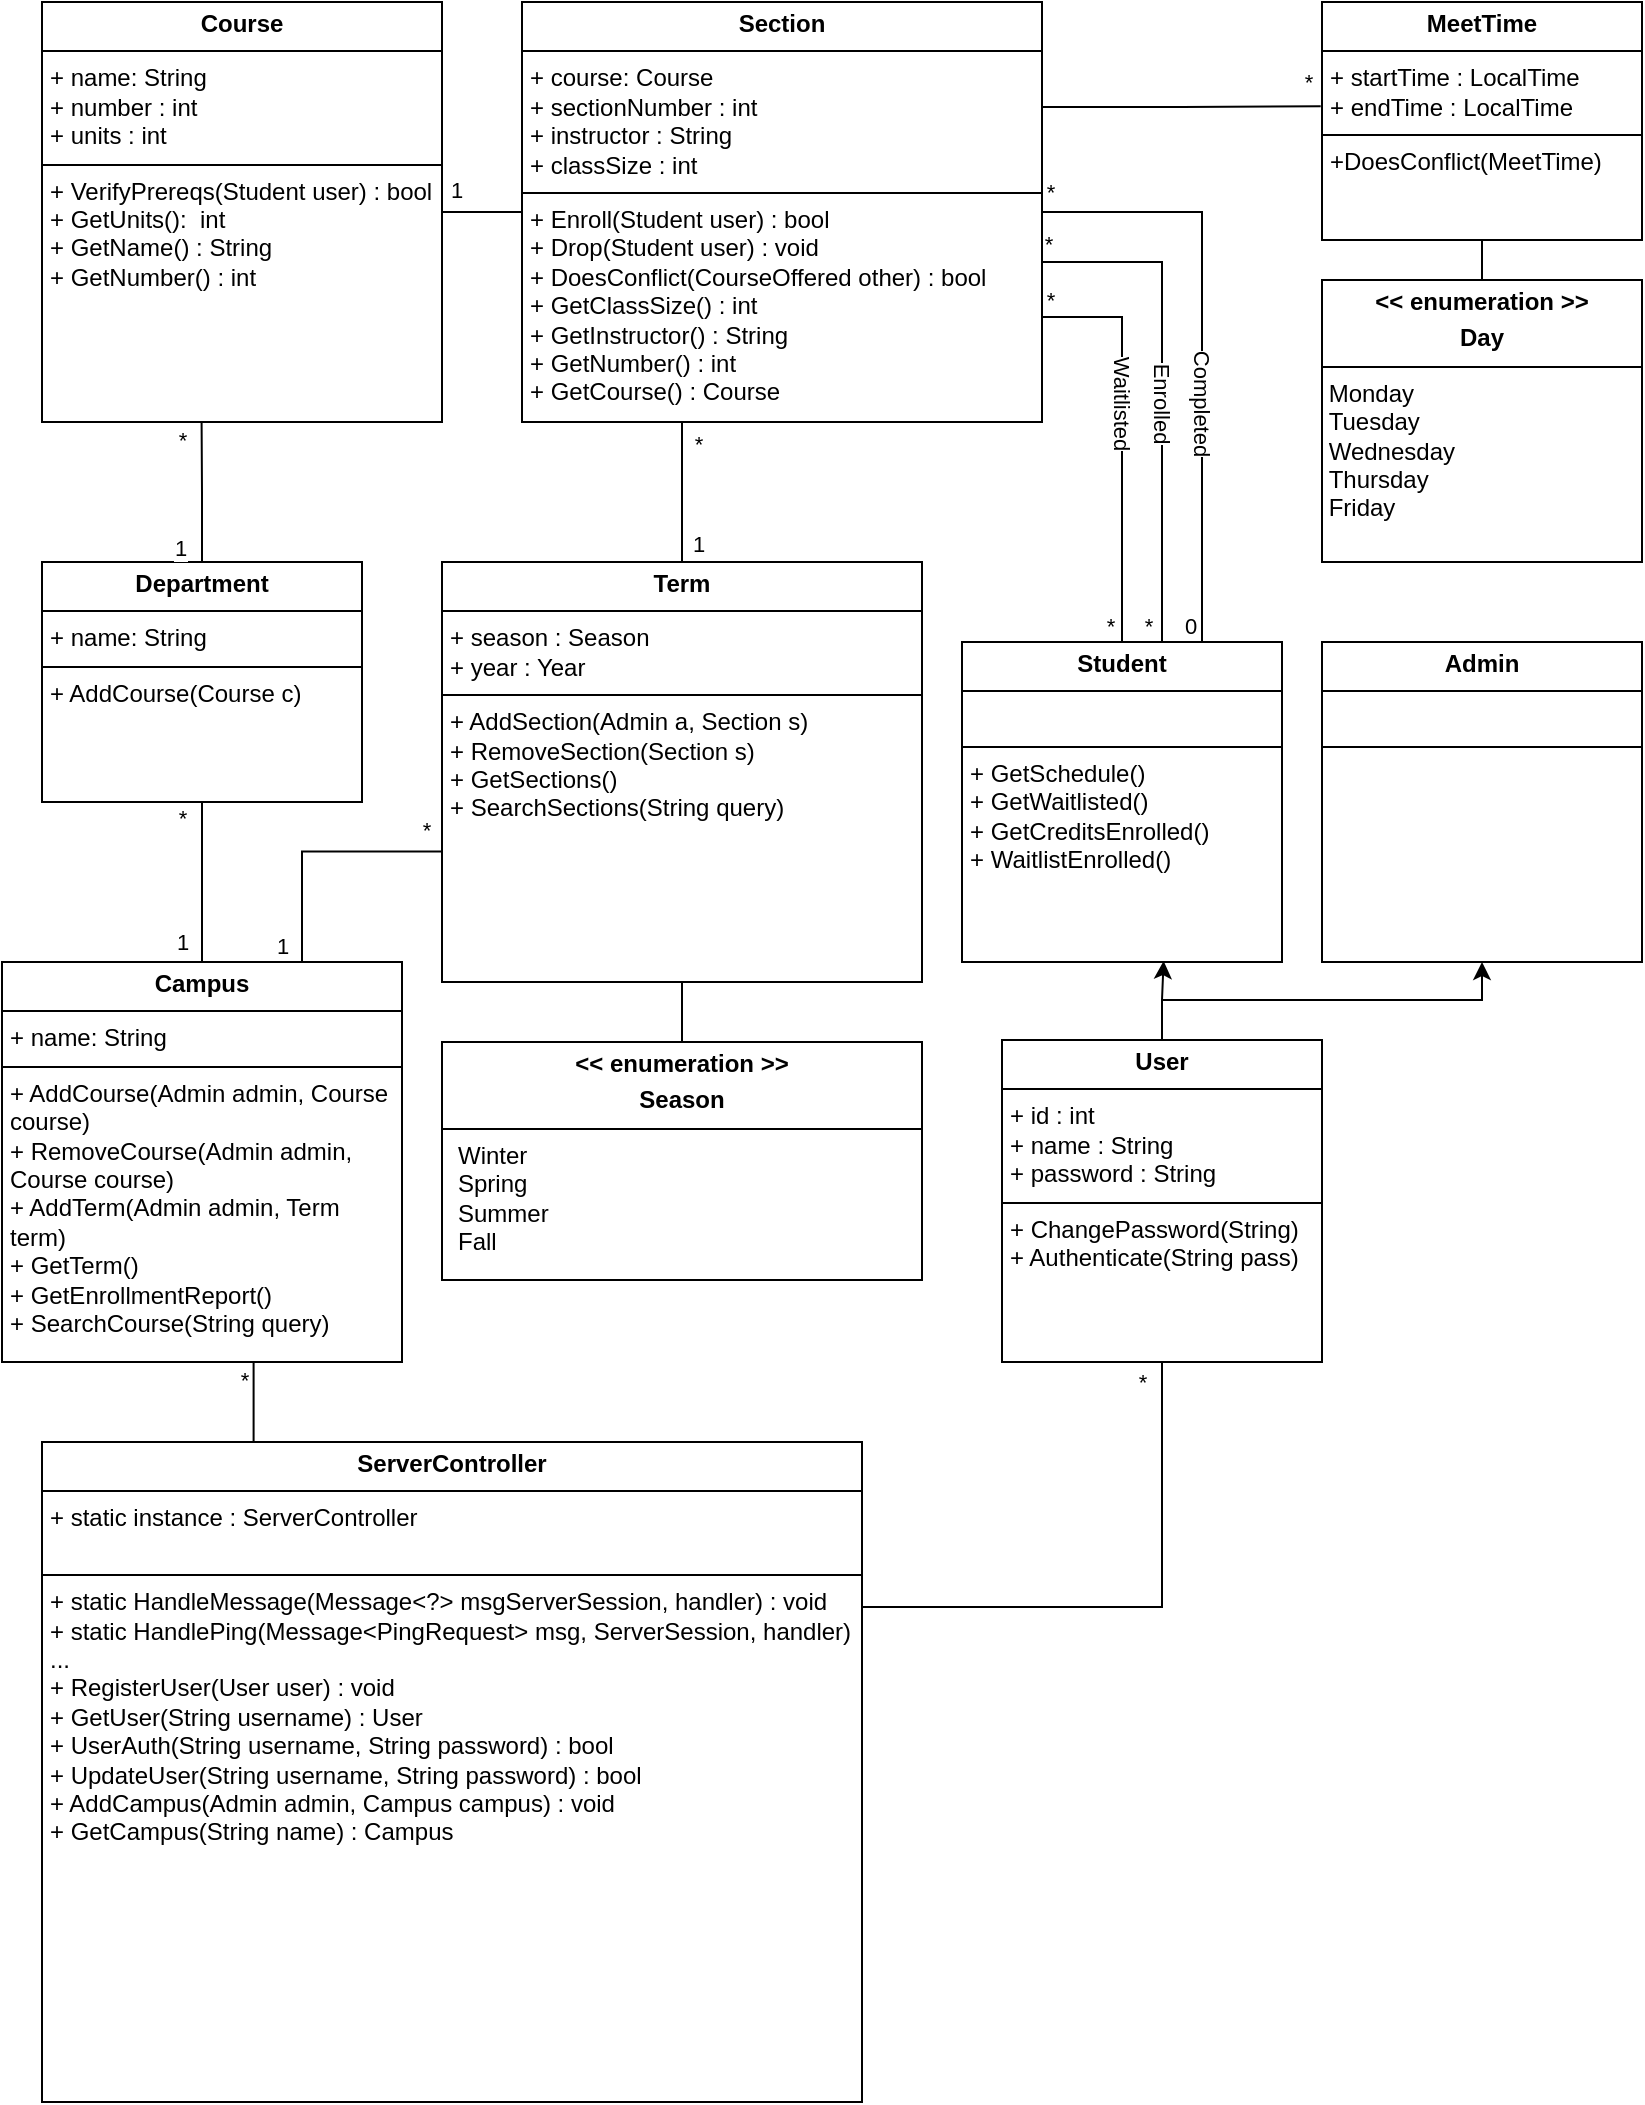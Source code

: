 <mxfile version="28.2.8">
  <diagram name="Page-1" id="HI9g6YGwEjIJkqyieLBX">
    <mxGraphModel dx="1649" dy="888" grid="1" gridSize="10" guides="1" tooltips="1" connect="1" arrows="1" fold="1" page="1" pageScale="1" pageWidth="850" pageHeight="1100" math="0" shadow="0">
      <root>
        <mxCell id="0" />
        <mxCell id="1" parent="0" />
        <mxCell id="HBsslSNHbhcv_CIx8Jk2-2" value="&lt;p style=&quot;margin:0px;margin-top:4px;text-align:center;&quot;&gt;&lt;b&gt;Course&lt;/b&gt;&lt;/p&gt;&lt;hr size=&quot;1&quot; style=&quot;border-style:solid;&quot;&gt;&lt;p style=&quot;margin:0px;margin-left:4px;&quot;&gt;+ name: String&lt;/p&gt;&lt;p style=&quot;margin:0px;margin-left:4px;&quot;&gt;+ number : int&lt;/p&gt;&lt;p style=&quot;margin:0px;margin-left:4px;&quot;&gt;+ units : int&lt;/p&gt;&lt;hr size=&quot;1&quot; style=&quot;border-style:solid;&quot;&gt;&lt;p style=&quot;margin:0px;margin-left:4px;&quot;&gt;+ VerifyPrereqs(Student user) : bool&lt;/p&gt;&lt;p style=&quot;margin:0px;margin-left:4px;&quot;&gt;+ GetUnits():&amp;nbsp; int&lt;/p&gt;&lt;p style=&quot;margin:0px;margin-left:4px;&quot;&gt;+ GetName() : String&lt;/p&gt;&lt;p style=&quot;margin:0px;margin-left:4px;&quot;&gt;+ GetNumber() : int&lt;/p&gt;" style="verticalAlign=top;align=left;overflow=fill;html=1;whiteSpace=wrap;" vertex="1" parent="1">
          <mxGeometry x="40" y="40" width="200" height="210" as="geometry" />
        </mxCell>
        <mxCell id="HBsslSNHbhcv_CIx8Jk2-26" style="edgeStyle=orthogonalEdgeStyle;rounded=0;orthogonalLoop=1;jettySize=auto;html=1;exitX=0;exitY=0.5;exitDx=0;exitDy=0;entryX=1;entryY=0.5;entryDx=0;entryDy=0;endArrow=none;endFill=0;" edge="1" parent="1" source="HBsslSNHbhcv_CIx8Jk2-3" target="HBsslSNHbhcv_CIx8Jk2-2">
          <mxGeometry relative="1" as="geometry" />
        </mxCell>
        <mxCell id="HBsslSNHbhcv_CIx8Jk2-28" value="1" style="edgeLabel;html=1;align=center;verticalAlign=middle;resizable=0;points=[];" vertex="1" connectable="0" parent="HBsslSNHbhcv_CIx8Jk2-26">
          <mxGeometry x="0.728" y="1" relative="1" as="geometry">
            <mxPoint x="1" y="-12" as="offset" />
          </mxGeometry>
        </mxCell>
        <mxCell id="HBsslSNHbhcv_CIx8Jk2-3" value="&lt;p style=&quot;margin:0px;margin-top:4px;text-align:center;&quot;&gt;&lt;b&gt;Section&lt;/b&gt;&lt;/p&gt;&lt;hr size=&quot;1&quot; style=&quot;border-style:solid;&quot;&gt;&lt;p style=&quot;margin:0px;margin-left:4px;&quot;&gt;+ course: Course&lt;/p&gt;&lt;p style=&quot;margin:0px;margin-left:4px;&quot;&gt;+ sectionNumber : int&lt;/p&gt;&lt;p style=&quot;margin:0px;margin-left:4px;&quot;&gt;+ instructor : String&lt;/p&gt;&lt;p style=&quot;margin:0px;margin-left:4px;&quot;&gt;+ classSize : int&lt;/p&gt;&lt;hr size=&quot;1&quot; style=&quot;border-style:solid;&quot;&gt;&lt;p style=&quot;margin:0px;margin-left:4px;&quot;&gt;+ Enroll(Student user) : bool&lt;/p&gt;&lt;p style=&quot;margin:0px;margin-left:4px;&quot;&gt;+ Drop(Student&amp;nbsp;user) : void&lt;/p&gt;&lt;p style=&quot;margin:0px;margin-left:4px;&quot;&gt;+ DoesConflict(CourseOffered other) : bool&lt;/p&gt;&lt;p style=&quot;margin:0px;margin-left:4px;&quot;&gt;+ GetClassSize() : int&lt;/p&gt;&lt;p style=&quot;margin:0px;margin-left:4px;&quot;&gt;+ GetInstructor() : String&lt;/p&gt;&lt;p style=&quot;margin:0px;margin-left:4px;&quot;&gt;+ GetNumber() : int&lt;/p&gt;&lt;p style=&quot;margin:0px;margin-left:4px;&quot;&gt;+ GetCourse() : Course&lt;/p&gt;" style="verticalAlign=top;align=left;overflow=fill;html=1;whiteSpace=wrap;" vertex="1" parent="1">
          <mxGeometry x="280" y="40" width="260" height="210" as="geometry" />
        </mxCell>
        <mxCell id="HBsslSNHbhcv_CIx8Jk2-20" style="edgeStyle=orthogonalEdgeStyle;rounded=0;orthogonalLoop=1;jettySize=auto;html=1;exitX=0.5;exitY=0;exitDx=0;exitDy=0;entryX=0.5;entryY=1;entryDx=0;entryDy=0;endArrow=none;endFill=0;" edge="1" parent="1" source="HBsslSNHbhcv_CIx8Jk2-4" target="HBsslSNHbhcv_CIx8Jk2-9">
          <mxGeometry relative="1" as="geometry" />
        </mxCell>
        <mxCell id="HBsslSNHbhcv_CIx8Jk2-32" value="*" style="edgeLabel;html=1;align=center;verticalAlign=middle;resizable=0;points=[];" vertex="1" connectable="0" parent="HBsslSNHbhcv_CIx8Jk2-20">
          <mxGeometry x="0.799" y="1" relative="1" as="geometry">
            <mxPoint x="-9" as="offset" />
          </mxGeometry>
        </mxCell>
        <mxCell id="HBsslSNHbhcv_CIx8Jk2-60" value="1" style="edgeLabel;html=1;align=center;verticalAlign=middle;resizable=0;points=[];" vertex="1" connectable="0" parent="HBsslSNHbhcv_CIx8Jk2-20">
          <mxGeometry x="-0.744" y="1" relative="1" as="geometry">
            <mxPoint x="-9" as="offset" />
          </mxGeometry>
        </mxCell>
        <mxCell id="HBsslSNHbhcv_CIx8Jk2-4" value="&lt;p style=&quot;margin:0px;margin-top:4px;text-align:center;&quot;&gt;&lt;b&gt;Campus&lt;/b&gt;&lt;/p&gt;&lt;hr size=&quot;1&quot; style=&quot;border-style:solid;&quot;&gt;&lt;p style=&quot;margin:0px;margin-left:4px;&quot;&gt;+ name: String&lt;/p&gt;&lt;hr size=&quot;1&quot; style=&quot;border-style:solid;&quot;&gt;&lt;p style=&quot;margin:0px;margin-left:4px;&quot;&gt;+ AddCourse(Admin admin, Course course)&lt;/p&gt;&lt;p style=&quot;margin:0px;margin-left:4px;&quot;&gt;+ RemoveCourse(Admin admin, Course course)&lt;/p&gt;&lt;p style=&quot;margin:0px;margin-left:4px;&quot;&gt;+ AddTerm(Admin admin, Term term)&lt;/p&gt;&lt;p style=&quot;margin:0px;margin-left:4px;&quot;&gt;+ GetTerm()&lt;/p&gt;&lt;p style=&quot;margin:0px;margin-left:4px;&quot;&gt;+ GetEnrollmentReport()&lt;/p&gt;&lt;p style=&quot;margin:0px;margin-left:4px;&quot;&gt;+ SearchCourse(String query)&lt;/p&gt;" style="verticalAlign=top;align=left;overflow=fill;html=1;whiteSpace=wrap;" vertex="1" parent="1">
          <mxGeometry x="20" y="520" width="200" height="200" as="geometry" />
        </mxCell>
        <mxCell id="HBsslSNHbhcv_CIx8Jk2-14" style="edgeStyle=orthogonalEdgeStyle;rounded=0;orthogonalLoop=1;jettySize=auto;html=1;exitX=0.5;exitY=1;exitDx=0;exitDy=0;entryX=0.5;entryY=0;entryDx=0;entryDy=0;shape=wire;dashed=1;endArrow=none;endFill=0;" edge="1" parent="1" source="HBsslSNHbhcv_CIx8Jk2-5" target="HBsslSNHbhcv_CIx8Jk2-6">
          <mxGeometry relative="1" as="geometry" />
        </mxCell>
        <mxCell id="HBsslSNHbhcv_CIx8Jk2-5" value="&lt;p style=&quot;margin:0px;margin-top:4px;text-align:center;&quot;&gt;&lt;b&gt;MeetTime&lt;/b&gt;&lt;/p&gt;&lt;hr size=&quot;1&quot; style=&quot;border-style:solid;&quot;&gt;&lt;p style=&quot;margin:0px;margin-left:4px;&quot;&gt;+ startTime : LocalTime&lt;/p&gt;&lt;p style=&quot;margin:0px;margin-left:4px;&quot;&gt;+ endTime : LocalTime&lt;/p&gt;&lt;hr size=&quot;1&quot; style=&quot;border-style:solid;&quot;&gt;&lt;p style=&quot;margin:0px;margin-left:4px;&quot;&gt;+DoesConflict(MeetTime)&lt;/p&gt;" style="verticalAlign=top;align=left;overflow=fill;html=1;whiteSpace=wrap;" vertex="1" parent="1">
          <mxGeometry x="680" y="40" width="160" height="119" as="geometry" />
        </mxCell>
        <mxCell id="HBsslSNHbhcv_CIx8Jk2-6" value="&lt;p style=&quot;margin: 4px 0px 0px; text-align: center; text-decoration-color: currentcolor;&quot;&gt;&lt;b&gt;&amp;lt;&amp;lt; enumeration &amp;gt;&amp;gt;&lt;/b&gt;&lt;/p&gt;&lt;p style=&quot;margin: 4px 0px 0px; text-align: center; text-decoration-color: currentcolor;&quot;&gt;&lt;b&gt;Day&lt;/b&gt;&lt;/p&gt;&lt;hr size=&quot;1&quot; style=&quot;border-style:solid;&quot;&gt;&lt;div&gt;&amp;nbsp;Monday&lt;/div&gt;&lt;div&gt;&amp;nbsp;Tuesday&lt;/div&gt;&lt;div&gt;&amp;nbsp;Wednesday&lt;/div&gt;&lt;div&gt;&amp;nbsp;Thursday&lt;/div&gt;&lt;div&gt;&amp;nbsp;Friday&lt;/div&gt;" style="verticalAlign=top;align=left;overflow=fill;html=1;whiteSpace=wrap;" vertex="1" parent="1">
          <mxGeometry x="680" y="179" width="160" height="141" as="geometry" />
        </mxCell>
        <mxCell id="HBsslSNHbhcv_CIx8Jk2-21" style="edgeStyle=orthogonalEdgeStyle;rounded=0;orthogonalLoop=1;jettySize=auto;html=1;exitX=0.5;exitY=0;exitDx=0;exitDy=0;entryX=0.5;entryY=1;entryDx=0;entryDy=0;endArrow=none;endFill=0;" edge="1" parent="1" source="HBsslSNHbhcv_CIx8Jk2-7" target="HBsslSNHbhcv_CIx8Jk2-8">
          <mxGeometry relative="1" as="geometry" />
        </mxCell>
        <mxCell id="HBsslSNHbhcv_CIx8Jk2-7" value="&lt;p style=&quot;margin: 4px 0px 0px; text-align: center; text-decoration-color: currentcolor;&quot;&gt;&lt;b&gt;&amp;lt;&amp;lt; enumeration &amp;gt;&amp;gt;&lt;/b&gt;&lt;/p&gt;&lt;p style=&quot;margin: 4px 0px 0px; text-align: center; text-decoration-color: currentcolor;&quot;&gt;&lt;b&gt;Season&lt;/b&gt;&lt;/p&gt;&lt;hr size=&quot;1&quot; style=&quot;border-style:solid;&quot;&gt;&lt;p style=&quot;margin:0px;margin-left:8px;&quot;&gt;Winter&lt;/p&gt;&lt;p style=&quot;margin:0px;margin-left:8px;&quot;&gt;Spring&lt;/p&gt;&lt;p style=&quot;margin:0px;margin-left:8px;&quot;&gt;Summer&lt;/p&gt;&lt;p style=&quot;margin:0px;margin-left:8px;&quot;&gt;Fall&lt;/p&gt;" style="verticalAlign=top;align=left;overflow=fill;html=1;whiteSpace=wrap;" vertex="1" parent="1">
          <mxGeometry x="240" y="560" width="240" height="119" as="geometry" />
        </mxCell>
        <mxCell id="HBsslSNHbhcv_CIx8Jk2-8" value="&lt;p style=&quot;margin:0px;margin-top:4px;text-align:center;&quot;&gt;&lt;b&gt;Term&lt;/b&gt;&lt;/p&gt;&lt;hr size=&quot;1&quot; style=&quot;border-style:solid;&quot;&gt;&lt;p style=&quot;margin:0px;margin-left:4px;&quot;&gt;+ season : Season&lt;br&gt;+ year : Year&lt;/p&gt;&lt;hr size=&quot;1&quot; style=&quot;border-style:solid;&quot;&gt;&lt;p style=&quot;margin:0px;margin-left:4px;&quot;&gt;+ AddSection(Admin a, Section s)&lt;/p&gt;&lt;p style=&quot;margin:0px;margin-left:4px;&quot;&gt;+ RemoveSection(Section s)&lt;/p&gt;&lt;p style=&quot;margin:0px;margin-left:4px;&quot;&gt;+ GetSections()&lt;/p&gt;&lt;p style=&quot;margin:0px;margin-left:4px;&quot;&gt;+ SearchSections(String query)&lt;br&gt;&lt;br&gt;&lt;/p&gt;&lt;p style=&quot;margin:0px;margin-left:4px;&quot;&gt;&lt;br&gt;&lt;/p&gt;" style="verticalAlign=top;align=left;overflow=fill;html=1;whiteSpace=wrap;" vertex="1" parent="1">
          <mxGeometry x="240" y="320" width="240" height="210" as="geometry" />
        </mxCell>
        <mxCell id="HBsslSNHbhcv_CIx8Jk2-9" value="&lt;p style=&quot;margin:0px;margin-top:4px;text-align:center;&quot;&gt;&lt;b&gt;Department&lt;/b&gt;&lt;/p&gt;&lt;hr size=&quot;1&quot; style=&quot;border-style:solid;&quot;&gt;&lt;p style=&quot;margin:0px;margin-left:4px;&quot;&gt;+ name: String&lt;/p&gt;&lt;hr size=&quot;1&quot; style=&quot;border-style:solid;&quot;&gt;&lt;p style=&quot;margin:0px;margin-left:4px;&quot;&gt;+ AddCourse(Course c)&lt;/p&gt;" style="verticalAlign=top;align=left;overflow=fill;html=1;whiteSpace=wrap;" vertex="1" parent="1">
          <mxGeometry x="40" y="320" width="160" height="120" as="geometry" />
        </mxCell>
        <mxCell id="HBsslSNHbhcv_CIx8Jk2-55" style="edgeStyle=orthogonalEdgeStyle;rounded=0;orthogonalLoop=1;jettySize=auto;html=1;exitX=1;exitY=0.25;exitDx=0;exitDy=0;entryX=0.5;entryY=1;entryDx=0;entryDy=0;endArrow=none;endFill=0;" edge="1" parent="1" source="HBsslSNHbhcv_CIx8Jk2-10" target="HBsslSNHbhcv_CIx8Jk2-11">
          <mxGeometry relative="1" as="geometry" />
        </mxCell>
        <mxCell id="HBsslSNHbhcv_CIx8Jk2-56" value="*" style="edgeLabel;html=1;align=center;verticalAlign=middle;resizable=0;points=[];" vertex="1" connectable="0" parent="HBsslSNHbhcv_CIx8Jk2-55">
          <mxGeometry x="0.93" relative="1" as="geometry">
            <mxPoint x="-10" as="offset" />
          </mxGeometry>
        </mxCell>
        <mxCell id="HBsslSNHbhcv_CIx8Jk2-10" value="&lt;p style=&quot;margin:0px;margin-top:4px;text-align:center;&quot;&gt;&lt;b&gt;ServerController&lt;/b&gt;&lt;/p&gt;&lt;hr size=&quot;1&quot; style=&quot;border-style:solid;&quot;&gt;&lt;p style=&quot;margin:0px;margin-left:4px;&quot;&gt;+ static instance :&amp;nbsp;ServerController&lt;/p&gt;&lt;p style=&quot;margin:0px;margin-left:4px;&quot;&gt;&lt;br&gt;&lt;/p&gt;&lt;hr size=&quot;1&quot; style=&quot;border-style:solid;&quot;&gt;&lt;p style=&quot;margin:0px;margin-left:4px;&quot;&gt;+ static HandleMessage(Message&amp;lt;?&amp;gt; msgServerSession, handler)&amp;nbsp;: void&lt;/p&gt;&lt;p style=&quot;margin:0px;margin-left:4px;&quot;&gt;+ static HandlePing(Message&amp;lt;PingRequest&amp;gt; msg, ServerSession, handler)&lt;/p&gt;&lt;p style=&quot;margin:0px;margin-left:4px;&quot;&gt;...&lt;/p&gt;&lt;p style=&quot;margin:0px;margin-left:4px;&quot;&gt;+ RegisterUser(User user) : void&lt;/p&gt;&lt;p style=&quot;margin:0px;margin-left:4px;&quot;&gt;+ GetUser(String username) : User&lt;/p&gt;&lt;p style=&quot;margin:0px;margin-left:4px;&quot;&gt;+ UserAuth(String username, String password) : bool&lt;/p&gt;&lt;p style=&quot;margin:0px;margin-left:4px;&quot;&gt;+ UpdateUser(String username, String password) : bool&lt;/p&gt;&lt;p style=&quot;margin:0px;margin-left:4px;&quot;&gt;+ AddCampus(Admin admin, Campus campus) : void&lt;/p&gt;&lt;p style=&quot;margin:0px;margin-left:4px;&quot;&gt;+ GetCampus(String name) : Campus&lt;/p&gt;" style="verticalAlign=top;align=left;overflow=fill;html=1;whiteSpace=wrap;" vertex="1" parent="1">
          <mxGeometry x="40" y="760" width="410" height="330" as="geometry" />
        </mxCell>
        <mxCell id="HBsslSNHbhcv_CIx8Jk2-52" style="edgeStyle=orthogonalEdgeStyle;rounded=0;orthogonalLoop=1;jettySize=auto;html=1;exitX=0.5;exitY=0;exitDx=0;exitDy=0;entryX=0.5;entryY=1;entryDx=0;entryDy=0;" edge="1" parent="1" source="HBsslSNHbhcv_CIx8Jk2-11" target="HBsslSNHbhcv_CIx8Jk2-13">
          <mxGeometry relative="1" as="geometry">
            <Array as="points">
              <mxPoint x="600" y="539" />
              <mxPoint x="760" y="539" />
            </Array>
          </mxGeometry>
        </mxCell>
        <mxCell id="HBsslSNHbhcv_CIx8Jk2-11" value="&lt;p style=&quot;margin:0px;margin-top:4px;text-align:center;&quot;&gt;&lt;b&gt;User&lt;/b&gt;&lt;/p&gt;&lt;hr size=&quot;1&quot; style=&quot;border-style:solid;&quot;&gt;&lt;p style=&quot;margin:0px;margin-left:4px;&quot;&gt;+ id : int&lt;/p&gt;&lt;p style=&quot;margin:0px;margin-left:4px;&quot;&gt;+ name : String&lt;/p&gt;&lt;p style=&quot;margin:0px;margin-left:4px;&quot;&gt;+ password : String&lt;/p&gt;&lt;hr size=&quot;1&quot; style=&quot;border-style:solid;&quot;&gt;&lt;p style=&quot;margin:0px;margin-left:4px;&quot;&gt;+ ChangePassword(String)&lt;/p&gt;&lt;p style=&quot;margin:0px;margin-left:4px;&quot;&gt;+ Authenticate(String pass)&lt;/p&gt;" style="verticalAlign=top;align=left;overflow=fill;html=1;whiteSpace=wrap;" vertex="1" parent="1">
          <mxGeometry x="520" y="559" width="160" height="161" as="geometry" />
        </mxCell>
        <mxCell id="HBsslSNHbhcv_CIx8Jk2-24" style="edgeStyle=orthogonalEdgeStyle;rounded=0;orthogonalLoop=1;jettySize=auto;html=1;exitX=0.5;exitY=0;exitDx=0;exitDy=0;entryX=1;entryY=0.75;entryDx=0;entryDy=0;endArrow=none;endFill=0;" edge="1" parent="1" source="HBsslSNHbhcv_CIx8Jk2-12" target="HBsslSNHbhcv_CIx8Jk2-3">
          <mxGeometry relative="1" as="geometry" />
        </mxCell>
        <mxCell id="HBsslSNHbhcv_CIx8Jk2-37" value="*" style="edgeLabel;html=1;align=center;verticalAlign=middle;resizable=0;points=[];" vertex="1" connectable="0" parent="HBsslSNHbhcv_CIx8Jk2-24">
          <mxGeometry x="0.93" y="1" relative="1" as="geometry">
            <mxPoint x="-3" y="-10" as="offset" />
          </mxGeometry>
        </mxCell>
        <mxCell id="HBsslSNHbhcv_CIx8Jk2-39" style="edgeStyle=orthogonalEdgeStyle;rounded=0;orthogonalLoop=1;jettySize=auto;html=1;exitX=0.75;exitY=0;exitDx=0;exitDy=0;entryX=1;entryY=0.5;entryDx=0;entryDy=0;endArrow=none;endFill=0;" edge="1" parent="1" source="HBsslSNHbhcv_CIx8Jk2-12" target="HBsslSNHbhcv_CIx8Jk2-3">
          <mxGeometry relative="1" as="geometry" />
        </mxCell>
        <mxCell id="HBsslSNHbhcv_CIx8Jk2-49" value="*" style="edgeLabel;html=1;align=center;verticalAlign=middle;resizable=0;points=[];" vertex="1" connectable="0" parent="HBsslSNHbhcv_CIx8Jk2-39">
          <mxGeometry x="0.921" y="-1" relative="1" as="geometry">
            <mxPoint x="-8" y="-9" as="offset" />
          </mxGeometry>
        </mxCell>
        <mxCell id="HBsslSNHbhcv_CIx8Jk2-51" value="0" style="edgeLabel;html=1;align=center;verticalAlign=middle;resizable=0;points=[];" vertex="1" connectable="0" parent="HBsslSNHbhcv_CIx8Jk2-39">
          <mxGeometry x="-0.944" y="2" relative="1" as="geometry">
            <mxPoint x="-4" as="offset" />
          </mxGeometry>
        </mxCell>
        <mxCell id="HBsslSNHbhcv_CIx8Jk2-12" value="&lt;p style=&quot;margin:0px;margin-top:4px;text-align:center;&quot;&gt;&lt;b&gt;Student&lt;/b&gt;&lt;/p&gt;&lt;hr size=&quot;1&quot; style=&quot;border-style:solid;&quot;&gt;&lt;br&gt;&lt;hr size=&quot;1&quot; style=&quot;border-style:solid;&quot;&gt;&lt;p style=&quot;margin:0px;margin-left:4px;&quot;&gt;+ GetSchedule()&lt;/p&gt;&lt;p style=&quot;margin:0px;margin-left:4px;&quot;&gt;+ GetWaitlisted()&lt;/p&gt;&lt;p style=&quot;margin:0px;margin-left:4px;&quot;&gt;+ GetCreditsEnrolled()&lt;/p&gt;&lt;p style=&quot;margin:0px;margin-left:4px;&quot;&gt;+ WaitlistEnrolled()&lt;/p&gt;" style="verticalAlign=top;align=left;overflow=fill;html=1;whiteSpace=wrap;" vertex="1" parent="1">
          <mxGeometry x="500" y="360" width="160" height="160" as="geometry" />
        </mxCell>
        <mxCell id="HBsslSNHbhcv_CIx8Jk2-13" value="&lt;p style=&quot;margin:0px;margin-top:4px;text-align:center;&quot;&gt;&lt;b&gt;Admin&lt;/b&gt;&lt;/p&gt;&lt;hr size=&quot;1&quot; style=&quot;border-style:solid;&quot;&gt;&lt;p style=&quot;margin:0px;margin-left:4px;&quot;&gt;&lt;br&gt;&lt;/p&gt;&lt;hr size=&quot;1&quot; style=&quot;border-style:solid;&quot;&gt;" style="verticalAlign=top;align=left;overflow=fill;html=1;whiteSpace=wrap;" vertex="1" parent="1">
          <mxGeometry x="680" y="360" width="160" height="160" as="geometry" />
        </mxCell>
        <mxCell id="HBsslSNHbhcv_CIx8Jk2-17" style="edgeStyle=orthogonalEdgeStyle;rounded=0;orthogonalLoop=1;jettySize=auto;html=1;exitX=0.5;exitY=0;exitDx=0;exitDy=0;endArrow=none;endFill=0;" edge="1" parent="1" source="HBsslSNHbhcv_CIx8Jk2-8">
          <mxGeometry relative="1" as="geometry">
            <mxPoint x="360" y="250" as="targetPoint" />
          </mxGeometry>
        </mxCell>
        <mxCell id="HBsslSNHbhcv_CIx8Jk2-35" value="*" style="edgeLabel;html=1;align=center;verticalAlign=middle;resizable=0;points=[];" vertex="1" connectable="0" parent="HBsslSNHbhcv_CIx8Jk2-17">
          <mxGeometry x="0.896" y="1" relative="1" as="geometry">
            <mxPoint x="9" y="7" as="offset" />
          </mxGeometry>
        </mxCell>
        <mxCell id="HBsslSNHbhcv_CIx8Jk2-36" value="1" style="edgeLabel;html=1;align=center;verticalAlign=middle;resizable=0;points=[];" vertex="1" connectable="0" parent="HBsslSNHbhcv_CIx8Jk2-17">
          <mxGeometry x="-0.878" relative="1" as="geometry">
            <mxPoint x="8" y="-5" as="offset" />
          </mxGeometry>
        </mxCell>
        <mxCell id="HBsslSNHbhcv_CIx8Jk2-19" style="edgeStyle=orthogonalEdgeStyle;rounded=0;orthogonalLoop=1;jettySize=auto;html=1;exitX=0.5;exitY=0;exitDx=0;exitDy=0;entryX=0.399;entryY=1;entryDx=0;entryDy=0;entryPerimeter=0;endArrow=none;endFill=0;" edge="1" parent="1" source="HBsslSNHbhcv_CIx8Jk2-9" target="HBsslSNHbhcv_CIx8Jk2-2">
          <mxGeometry relative="1" as="geometry" />
        </mxCell>
        <mxCell id="HBsslSNHbhcv_CIx8Jk2-33" value="*" style="edgeLabel;html=1;align=center;verticalAlign=middle;resizable=0;points=[];" vertex="1" connectable="0" parent="HBsslSNHbhcv_CIx8Jk2-19">
          <mxGeometry x="0.883" y="-2" relative="1" as="geometry">
            <mxPoint x="-12" y="5" as="offset" />
          </mxGeometry>
        </mxCell>
        <mxCell id="HBsslSNHbhcv_CIx8Jk2-34" value="1" style="edgeLabel;html=1;align=center;verticalAlign=middle;resizable=0;points=[];" vertex="1" connectable="0" parent="HBsslSNHbhcv_CIx8Jk2-19">
          <mxGeometry x="-0.806" y="1" relative="1" as="geometry">
            <mxPoint x="-10" as="offset" />
          </mxGeometry>
        </mxCell>
        <mxCell id="HBsslSNHbhcv_CIx8Jk2-22" style="edgeStyle=orthogonalEdgeStyle;rounded=0;orthogonalLoop=1;jettySize=auto;html=1;exitX=0.5;exitY=0;exitDx=0;exitDy=0;entryX=0.63;entryY=0.997;entryDx=0;entryDy=0;entryPerimeter=0;" edge="1" parent="1" source="HBsslSNHbhcv_CIx8Jk2-11" target="HBsslSNHbhcv_CIx8Jk2-12">
          <mxGeometry relative="1" as="geometry">
            <Array as="points">
              <mxPoint x="600" y="539" />
              <mxPoint x="601" y="539" />
            </Array>
          </mxGeometry>
        </mxCell>
        <mxCell id="HBsslSNHbhcv_CIx8Jk2-25" value="*" style="edgeStyle=orthogonalEdgeStyle;rounded=0;orthogonalLoop=1;jettySize=auto;html=1;exitX=1;exitY=0.25;exitDx=0;exitDy=0;entryX=-0.004;entryY=0.438;entryDx=0;entryDy=0;entryPerimeter=0;endArrow=none;endFill=0;" edge="1" parent="1" source="HBsslSNHbhcv_CIx8Jk2-3" target="HBsslSNHbhcv_CIx8Jk2-5">
          <mxGeometry x="0.906" y="12" relative="1" as="geometry">
            <mxPoint as="offset" />
          </mxGeometry>
        </mxCell>
        <mxCell id="HBsslSNHbhcv_CIx8Jk2-30" style="edgeStyle=orthogonalEdgeStyle;rounded=0;orthogonalLoop=1;jettySize=auto;html=1;exitX=0.75;exitY=0;exitDx=0;exitDy=0;entryX=-0.002;entryY=0.689;entryDx=0;entryDy=0;entryPerimeter=0;endArrow=none;endFill=0;" edge="1" parent="1" source="HBsslSNHbhcv_CIx8Jk2-4" target="HBsslSNHbhcv_CIx8Jk2-8">
          <mxGeometry relative="1" as="geometry" />
        </mxCell>
        <mxCell id="HBsslSNHbhcv_CIx8Jk2-31" value="*" style="edgeLabel;html=1;align=center;verticalAlign=middle;resizable=0;points=[];" vertex="1" connectable="0" parent="HBsslSNHbhcv_CIx8Jk2-30">
          <mxGeometry x="0.857" y="3" relative="1" as="geometry">
            <mxPoint x="1" y="-8" as="offset" />
          </mxGeometry>
        </mxCell>
        <mxCell id="HBsslSNHbhcv_CIx8Jk2-59" value="1" style="edgeLabel;html=1;align=center;verticalAlign=middle;resizable=0;points=[];" vertex="1" connectable="0" parent="HBsslSNHbhcv_CIx8Jk2-30">
          <mxGeometry x="-0.86" y="1" relative="1" as="geometry">
            <mxPoint x="-9" as="offset" />
          </mxGeometry>
        </mxCell>
        <mxCell id="HBsslSNHbhcv_CIx8Jk2-38" style="edgeStyle=orthogonalEdgeStyle;rounded=0;orthogonalLoop=1;jettySize=auto;html=1;entryX=1;entryY=0.524;entryDx=0;entryDy=0;entryPerimeter=0;endArrow=none;endFill=0;" edge="1" parent="1">
          <mxGeometry relative="1" as="geometry">
            <mxPoint x="600" y="360" as="sourcePoint" />
            <mxPoint x="540.0" y="159.04" as="targetPoint" />
            <Array as="points">
              <mxPoint x="600" y="170" />
              <mxPoint x="540" y="170" />
            </Array>
          </mxGeometry>
        </mxCell>
        <mxCell id="HBsslSNHbhcv_CIx8Jk2-48" value="*" style="edgeLabel;html=1;align=center;verticalAlign=middle;resizable=0;points=[];" vertex="1" connectable="0" parent="HBsslSNHbhcv_CIx8Jk2-38">
          <mxGeometry x="0.83" y="1" relative="1" as="geometry">
            <mxPoint x="-8" y="-10" as="offset" />
          </mxGeometry>
        </mxCell>
        <mxCell id="HBsslSNHbhcv_CIx8Jk2-50" value="*" style="edgeLabel;html=1;align=center;verticalAlign=middle;resizable=0;points=[];" vertex="1" connectable="0" parent="HBsslSNHbhcv_CIx8Jk2-38">
          <mxGeometry x="-0.82" relative="1" as="geometry">
            <mxPoint x="-7" y="15" as="offset" />
          </mxGeometry>
        </mxCell>
        <mxCell id="HBsslSNHbhcv_CIx8Jk2-42" value="Completed" style="edgeLabel;html=1;align=center;verticalAlign=middle;resizable=0;points=[];rotation=90;" connectable="0" vertex="1" parent="1">
          <mxGeometry x="620" y="240" as="geometry" />
        </mxCell>
        <mxCell id="HBsslSNHbhcv_CIx8Jk2-43" value="Enrolled" style="edgeLabel;html=1;align=center;verticalAlign=middle;resizable=0;points=[];rotation=90;" connectable="0" vertex="1" parent="1">
          <mxGeometry x="600" y="240" as="geometry" />
        </mxCell>
        <mxCell id="HBsslSNHbhcv_CIx8Jk2-44" value="Waitlisted" style="edgeLabel;html=1;align=center;verticalAlign=middle;resizable=0;points=[];rotation=90;" connectable="0" vertex="1" parent="1">
          <mxGeometry x="580" y="240" as="geometry">
            <mxPoint as="offset" />
          </mxGeometry>
        </mxCell>
        <mxCell id="HBsslSNHbhcv_CIx8Jk2-45" value="*" style="edgeLabel;html=1;align=center;verticalAlign=middle;resizable=0;points=[];" vertex="1" connectable="0" parent="1">
          <mxGeometry x="525" y="250" as="geometry">
            <mxPoint x="49" y="102" as="offset" />
          </mxGeometry>
        </mxCell>
        <mxCell id="HBsslSNHbhcv_CIx8Jk2-57" style="edgeStyle=orthogonalEdgeStyle;rounded=0;orthogonalLoop=1;jettySize=auto;html=1;exitX=0.25;exitY=0;exitDx=0;exitDy=0;entryX=0.629;entryY=1.001;entryDx=0;entryDy=0;entryPerimeter=0;endArrow=none;endFill=0;" edge="1" parent="1" source="HBsslSNHbhcv_CIx8Jk2-10" target="HBsslSNHbhcv_CIx8Jk2-4">
          <mxGeometry relative="1" as="geometry" />
        </mxCell>
        <mxCell id="HBsslSNHbhcv_CIx8Jk2-58" value="*" style="edgeLabel;html=1;align=center;verticalAlign=middle;resizable=0;points=[];" vertex="1" connectable="0" parent="HBsslSNHbhcv_CIx8Jk2-57">
          <mxGeometry x="0.625" y="1" relative="1" as="geometry">
            <mxPoint x="-4" as="offset" />
          </mxGeometry>
        </mxCell>
      </root>
    </mxGraphModel>
  </diagram>
</mxfile>
